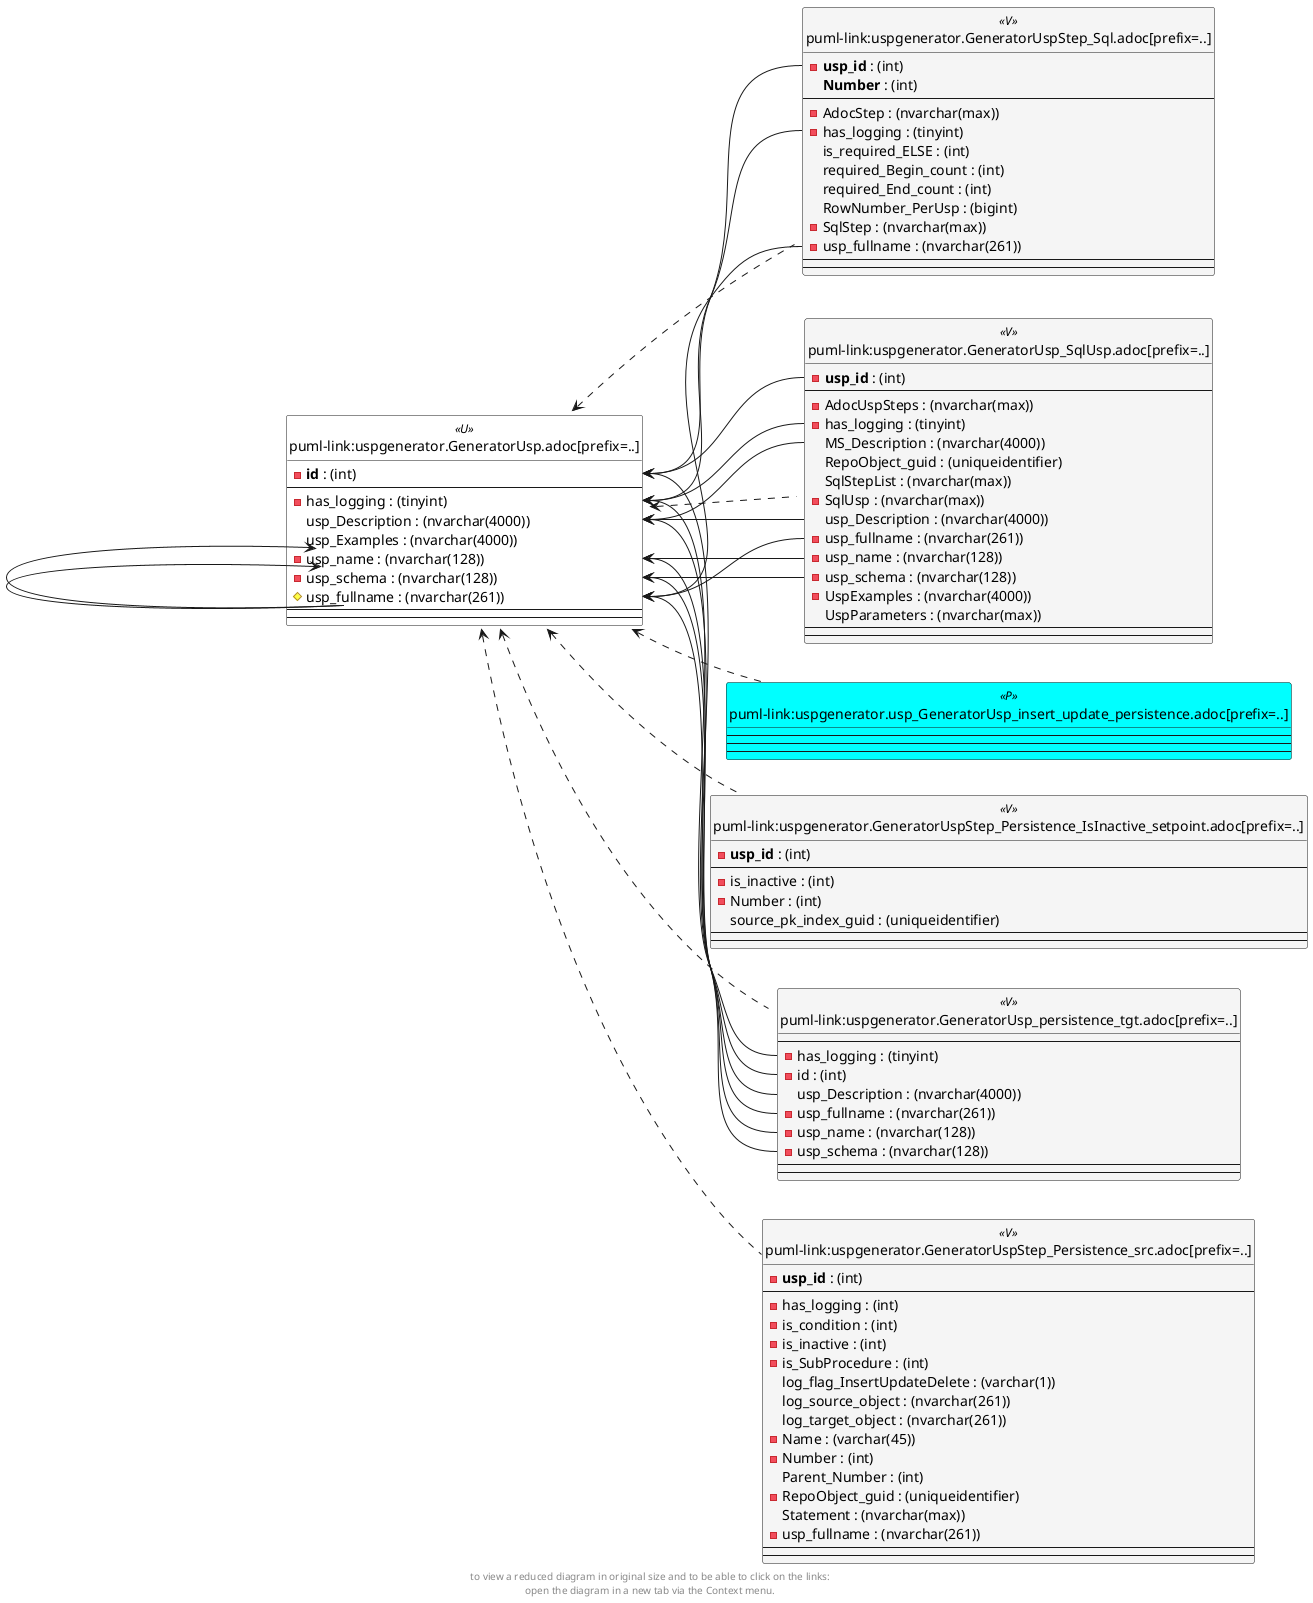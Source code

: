 @startuml
left to right direction
'top to bottom direction
hide circle
'avoide "." issues:
set namespaceSeparator none


skinparam class {
  BackgroundColor White
  BackgroundColor<<FN>> Yellow
  BackgroundColor<<FS>> Yellow
  BackgroundColor<<FT>> LightGray
  BackgroundColor<<IF>> Yellow
  BackgroundColor<<IS>> Yellow
  BackgroundColor<<P>> Aqua
  BackgroundColor<<PC>> Aqua
  BackgroundColor<<SN>> Yellow
  BackgroundColor<<SO>> SlateBlue
  BackgroundColor<<TF>> LightGray
  BackgroundColor<<TR>> Tomato
  BackgroundColor<<U>> White
  BackgroundColor<<V>> WhiteSmoke
  BackgroundColor<<X>> Aqua
}


entity "puml-link:uspgenerator.GeneratorUsp.adoc[prefix=..]" as uspgenerator.GeneratorUsp << U >> {
  - **id** : (int)
  --
  - has_logging : (tinyint)
  usp_Description : (nvarchar(4000))
  usp_Examples : (nvarchar(4000))
  - usp_name : (nvarchar(128))
  - usp_schema : (nvarchar(128))
  # usp_fullname : (nvarchar(261))
  --
  --
}

entity "puml-link:uspgenerator.GeneratorUsp_persistence_tgt.adoc[prefix=..]" as uspgenerator.GeneratorUsp_persistence_tgt << V >> {
  --
  - has_logging : (tinyint)
  - id : (int)
  usp_Description : (nvarchar(4000))
  - usp_fullname : (nvarchar(261))
  - usp_name : (nvarchar(128))
  - usp_schema : (nvarchar(128))
  --
  --
}

entity "puml-link:uspgenerator.GeneratorUsp_SqlUsp.adoc[prefix=..]" as uspgenerator.GeneratorUsp_SqlUsp << V >> {
  - **usp_id** : (int)
  --
  - AdocUspSteps : (nvarchar(max))
  - has_logging : (tinyint)
  MS_Description : (nvarchar(4000))
  RepoObject_guid : (uniqueidentifier)
  SqlStepList : (nvarchar(max))
  - SqlUsp : (nvarchar(max))
  usp_Description : (nvarchar(4000))
  - usp_fullname : (nvarchar(261))
  - usp_name : (nvarchar(128))
  - usp_schema : (nvarchar(128))
  - UspExamples : (nvarchar(4000))
  UspParameters : (nvarchar(max))
  --
  --
}

entity "puml-link:uspgenerator.GeneratorUspStep_Persistence_IsInactive_setpoint.adoc[prefix=..]" as uspgenerator.GeneratorUspStep_Persistence_IsInactive_setpoint << V >> {
  - **usp_id** : (int)
  --
  - is_inactive : (int)
  - Number : (int)
  source_pk_index_guid : (uniqueidentifier)
  --
  --
}

entity "puml-link:uspgenerator.GeneratorUspStep_Persistence_src.adoc[prefix=..]" as uspgenerator.GeneratorUspStep_Persistence_src << V >> {
  - **usp_id** : (int)
  --
  - has_logging : (int)
  - is_condition : (int)
  - is_inactive : (int)
  - is_SubProcedure : (int)
  log_flag_InsertUpdateDelete : (varchar(1))
  log_source_object : (nvarchar(261))
  log_target_object : (nvarchar(261))
  - Name : (varchar(45))
  - Number : (int)
  Parent_Number : (int)
  - RepoObject_guid : (uniqueidentifier)
  Statement : (nvarchar(max))
  - usp_fullname : (nvarchar(261))
  --
  --
}

entity "puml-link:uspgenerator.GeneratorUspStep_Sql.adoc[prefix=..]" as uspgenerator.GeneratorUspStep_Sql << V >> {
  - **usp_id** : (int)
  **Number** : (int)
  --
  - AdocStep : (nvarchar(max))
  - has_logging : (tinyint)
  is_required_ELSE : (int)
  required_Begin_count : (int)
  required_End_count : (int)
  RowNumber_PerUsp : (bigint)
  - SqlStep : (nvarchar(max))
  - usp_fullname : (nvarchar(261))
  --
  --
}

entity "puml-link:uspgenerator.usp_GeneratorUsp_insert_update_persistence.adoc[prefix=..]" as uspgenerator.usp_GeneratorUsp_insert_update_persistence << P >> {
  --
  --
  --
}

uspgenerator.GeneratorUsp <.. uspgenerator.GeneratorUsp_persistence_tgt
uspgenerator.GeneratorUsp <.. uspgenerator.GeneratorUspStep_Sql
uspgenerator.GeneratorUsp <.. uspgenerator.GeneratorUsp_SqlUsp
uspgenerator.GeneratorUsp <.. uspgenerator.GeneratorUspStep_Persistence_IsInactive_setpoint
uspgenerator.GeneratorUsp <.. uspgenerator.GeneratorUspStep_Persistence_src
uspgenerator.GeneratorUsp <.. uspgenerator.usp_GeneratorUsp_insert_update_persistence
uspgenerator.GeneratorUsp::has_logging <-- uspgenerator.GeneratorUsp_persistence_tgt::has_logging
uspgenerator.GeneratorUsp::has_logging <-- uspgenerator.GeneratorUspStep_Sql::has_logging
uspgenerator.GeneratorUsp::has_logging <-- uspgenerator.GeneratorUsp_SqlUsp::has_logging
uspgenerator.GeneratorUsp::id <-- uspgenerator.GeneratorUsp_persistence_tgt::id
uspgenerator.GeneratorUsp::id <-- uspgenerator.GeneratorUspStep_Sql::usp_id
uspgenerator.GeneratorUsp::id <-- uspgenerator.GeneratorUsp_SqlUsp::usp_id
uspgenerator.GeneratorUsp::usp_Description <-- uspgenerator.GeneratorUsp_persistence_tgt::usp_Description
uspgenerator.GeneratorUsp::usp_Description <-- uspgenerator.GeneratorUsp_SqlUsp::usp_Description
uspgenerator.GeneratorUsp::usp_Description <-- uspgenerator.GeneratorUsp_SqlUsp::MS_Description
uspgenerator.GeneratorUsp::usp_fullname <-- uspgenerator.GeneratorUsp_persistence_tgt::usp_fullname
uspgenerator.GeneratorUsp::usp_fullname <-- uspgenerator.GeneratorUspStep_Sql::usp_fullname
uspgenerator.GeneratorUsp::usp_fullname <-- uspgenerator.GeneratorUsp_SqlUsp::usp_fullname
uspgenerator.GeneratorUsp::usp_name <-- uspgenerator.GeneratorUsp_persistence_tgt::usp_name
uspgenerator.GeneratorUsp::usp_name <-- uspgenerator.GeneratorUsp::usp_fullname
uspgenerator.GeneratorUsp::usp_name <-- uspgenerator.GeneratorUsp_SqlUsp::usp_name
uspgenerator.GeneratorUsp::usp_schema <-- uspgenerator.GeneratorUsp_persistence_tgt::usp_schema
uspgenerator.GeneratorUsp::usp_schema <-- uspgenerator.GeneratorUsp::usp_fullname
uspgenerator.GeneratorUsp::usp_schema <-- uspgenerator.GeneratorUsp_SqlUsp::usp_schema
footer
to view a reduced diagram in original size and to be able to click on the links:
open the diagram in a new tab via the Context menu.
end footer

@enduml

